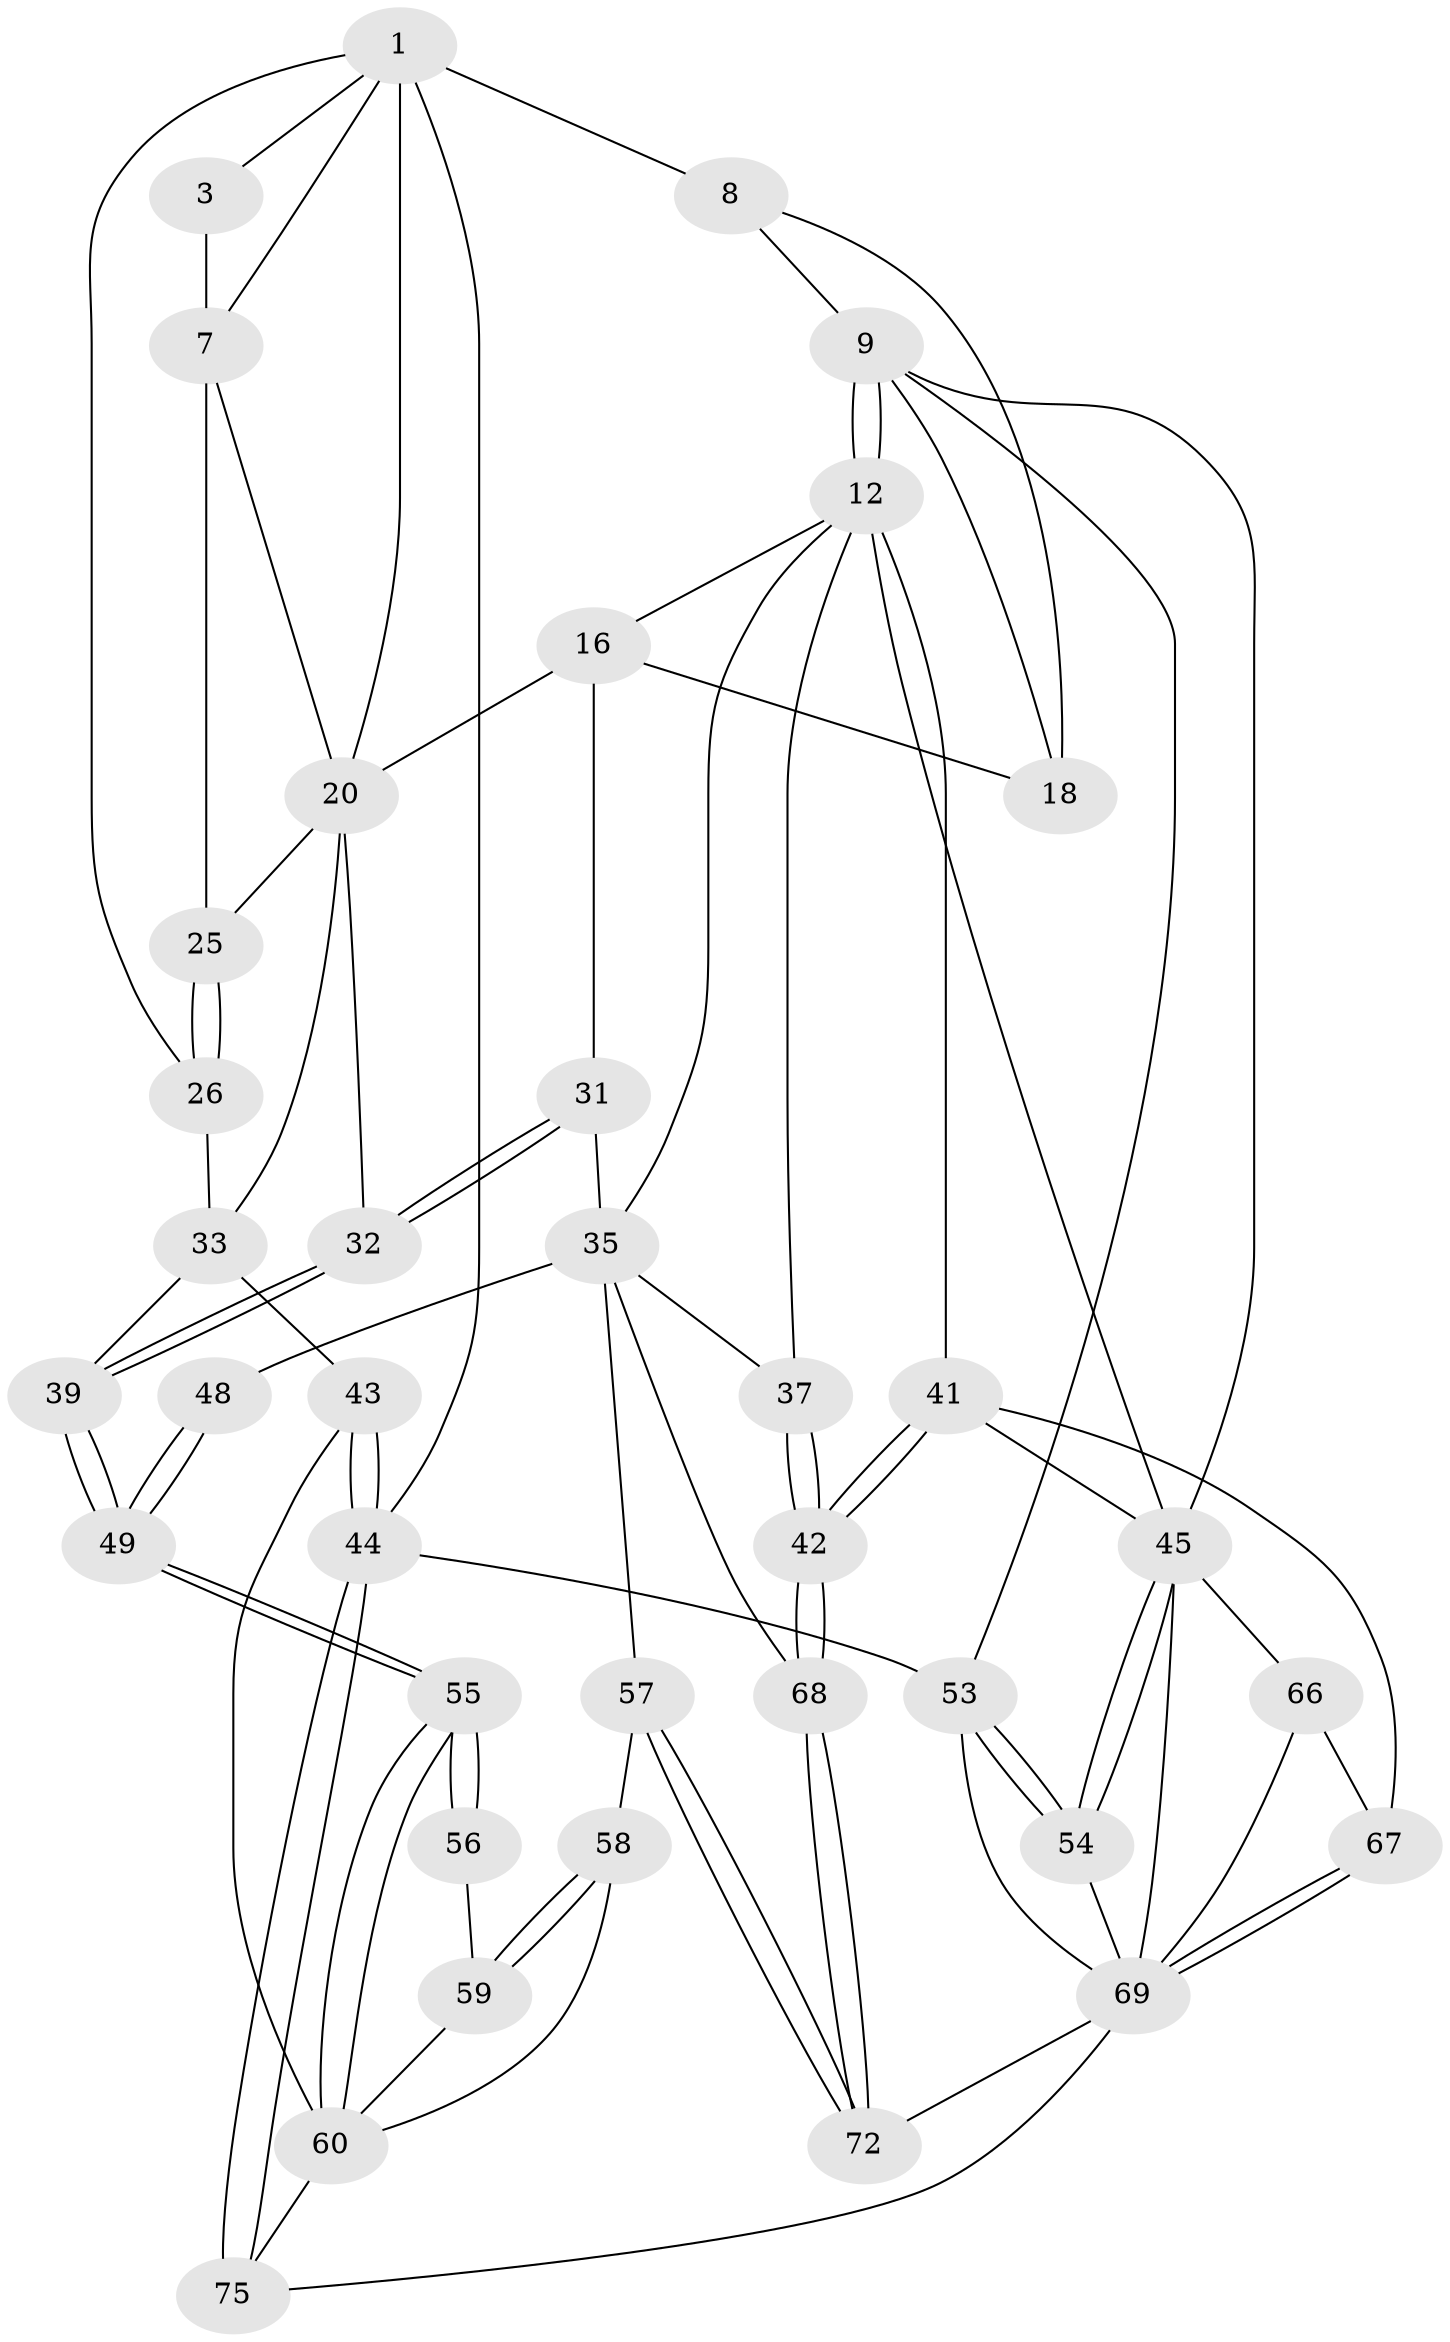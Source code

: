 // original degree distribution, {3: 0.05263157894736842, 5: 0.5, 6: 0.2236842105263158, 4: 0.2236842105263158}
// Generated by graph-tools (version 1.1) at 2025/16/03/09/25 04:16:56]
// undirected, 38 vertices, 90 edges
graph export_dot {
graph [start="1"]
  node [color=gray90,style=filled];
  1 [pos="+0.21693992278796337+0",super="+2+5"];
  3 [pos="+0+0.24161076856947095",super="+4"];
  7 [pos="+0.19441628211226078+0.157576307548078",super="+19"];
  8 [pos="+0.622546681860848+0"];
  9 [pos="+0.859398612924748+0.11491109831266369",super="+10"];
  12 [pos="+1+0.41921706552109517",super="+13"];
  16 [pos="+0.6613698343782461+0.3637895009160816",super="+17+30"];
  18 [pos="+0.6287589831004837+0"];
  20 [pos="+0.33289369907959415+0.264247770789991",super="+21"];
  25 [pos="+0.1013852365781646+0.41124126742540595"];
  26 [pos="+0+0.30769820017627064"];
  31 [pos="+0.2846378497958891+0.4964033035314323"];
  32 [pos="+0.27108922695862653+0.500952170333244"];
  33 [pos="+0+0.6246495751483184",super="+34"];
  35 [pos="+0.5393798794332898+0.5492720379403742",super="+36+38"];
  37 [pos="+0.7486229165574051+0.7315792997677089"];
  39 [pos="+0.19895007022029063+0.6918479146029272"];
  41 [pos="+0.7691311923574463+0.7325985372695683",super="+62"];
  42 [pos="+0.7508361485275862+0.7346672405294952"];
  43 [pos="+0+0.7725300668262551"];
  44 [pos="+0+1"];
  45 [pos="+1+0.6013908948138044",super="+46"];
  48 [pos="+0.3709660913094172+0.6887557035342683"];
  49 [pos="+0.1992408806675904+0.6925906726993145"];
  53 [pos="+1+1"];
  54 [pos="+1+1"];
  55 [pos="+0.20038783615712455+0.7017147113929993"];
  56 [pos="+0.29103425329462046+0.7581229883000763"];
  57 [pos="+0.47049247274510275+0.804056002850806"];
  58 [pos="+0.3956824870775922+0.8425692591523338"];
  59 [pos="+0.3142497736649844+0.7992692737903258"];
  60 [pos="+0.16413564414363493+0.8334739108274367",super="+61+63"];
  66 [pos="+0.8949785073097449+0.862616022046025"];
  67 [pos="+0.8440589835516307+0.8325688184007035"];
  68 [pos="+0.7056661282613143+0.7823954560491969"];
  69 [pos="+0.8004374374572497+0.9798119463799918",super="+73+70"];
  72 [pos="+0.6414398655543876+1"];
  75 [pos="+0.24335342949201+1"];
  1 -- 8 [weight=2];
  1 -- 26;
  1 -- 3;
  1 -- 44;
  1 -- 20;
  1 -- 7;
  3 -- 7 [weight=2];
  7 -- 25;
  7 -- 20;
  8 -- 18;
  8 -- 9;
  9 -- 12 [weight=2];
  9 -- 12;
  9 -- 18;
  9 -- 53;
  9 -- 45;
  12 -- 16;
  12 -- 35;
  12 -- 37;
  12 -- 41;
  12 -- 45;
  16 -- 18;
  16 -- 20;
  16 -- 31;
  20 -- 32;
  20 -- 33;
  20 -- 25;
  25 -- 26;
  25 -- 26;
  26 -- 33;
  31 -- 32;
  31 -- 32;
  31 -- 35;
  32 -- 39;
  32 -- 39;
  33 -- 39;
  33 -- 43;
  35 -- 48 [weight=2];
  35 -- 68;
  35 -- 37;
  35 -- 57;
  37 -- 42;
  37 -- 42;
  39 -- 49;
  39 -- 49;
  41 -- 42;
  41 -- 42;
  41 -- 67;
  41 -- 45;
  42 -- 68;
  42 -- 68;
  43 -- 44;
  43 -- 44;
  43 -- 60;
  44 -- 75;
  44 -- 75;
  44 -- 53;
  45 -- 54;
  45 -- 54;
  45 -- 66;
  45 -- 69;
  48 -- 49;
  48 -- 49;
  49 -- 55;
  49 -- 55;
  53 -- 54;
  53 -- 54;
  53 -- 69;
  54 -- 69;
  55 -- 56;
  55 -- 56;
  55 -- 60;
  55 -- 60;
  56 -- 59;
  57 -- 58;
  57 -- 72;
  57 -- 72;
  58 -- 59;
  58 -- 59;
  58 -- 60;
  59 -- 60;
  60 -- 75;
  66 -- 67;
  66 -- 69;
  67 -- 69;
  67 -- 69;
  68 -- 72;
  68 -- 72;
  69 -- 72;
  69 -- 75;
}
